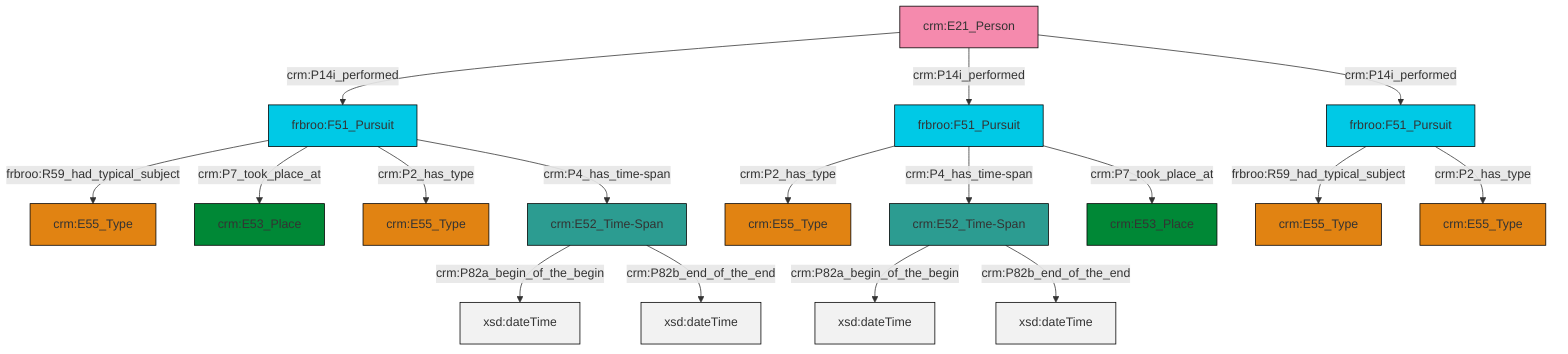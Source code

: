 graph TD
classDef Literal fill:#f2f2f2,stroke:#000000;
classDef CRM_Entity fill:#FFFFFF,stroke:#000000;
classDef Temporal_Entity fill:#00C9E6, stroke:#000000;
classDef Type fill:#E18312, stroke:#000000;
classDef Time-Span fill:#2C9C91, stroke:#000000;
classDef Appellation fill:#FFEB7F, stroke:#000000;
classDef Place fill:#008836, stroke:#000000;
classDef Persistent_Item fill:#B266B2, stroke:#000000;
classDef Conceptual_Object fill:#FFD700, stroke:#000000;
classDef Physical_Thing fill:#D2B48C, stroke:#000000;
classDef Actor fill:#f58aad, stroke:#000000;
classDef PC_Classes fill:#4ce600, stroke:#000000;
classDef Multi fill:#cccccc,stroke:#000000;

0["crm:E21_Person"]:::Actor -->|crm:P14i_performed| 2["frbroo:F51_Pursuit"]:::Temporal_Entity
2["frbroo:F51_Pursuit"]:::Temporal_Entity -->|frbroo:R59_had_typical_subject| 5["crm:E55_Type"]:::Type
6["frbroo:F51_Pursuit"]:::Temporal_Entity -->|crm:P2_has_type| 7["crm:E55_Type"]:::Type
2["frbroo:F51_Pursuit"]:::Temporal_Entity -->|crm:P7_took_place_at| 8["crm:E53_Place"]:::Place
3["crm:E52_Time-Span"]:::Time-Span -->|crm:P82a_begin_of_the_begin| 9[xsd:dateTime]:::Literal
2["frbroo:F51_Pursuit"]:::Temporal_Entity -->|crm:P2_has_type| 12["crm:E55_Type"]:::Type
2["frbroo:F51_Pursuit"]:::Temporal_Entity -->|crm:P4_has_time-span| 10["crm:E52_Time-Span"]:::Time-Span
6["frbroo:F51_Pursuit"]:::Temporal_Entity -->|crm:P4_has_time-span| 3["crm:E52_Time-Span"]:::Time-Span
14["frbroo:F51_Pursuit"]:::Temporal_Entity -->|frbroo:R59_had_typical_subject| 15["crm:E55_Type"]:::Type
0["crm:E21_Person"]:::Actor -->|crm:P14i_performed| 6["frbroo:F51_Pursuit"]:::Temporal_Entity
6["frbroo:F51_Pursuit"]:::Temporal_Entity -->|crm:P7_took_place_at| 18["crm:E53_Place"]:::Place
3["crm:E52_Time-Span"]:::Time-Span -->|crm:P82b_end_of_the_end| 24[xsd:dateTime]:::Literal
14["frbroo:F51_Pursuit"]:::Temporal_Entity -->|crm:P2_has_type| 16["crm:E55_Type"]:::Type
10["crm:E52_Time-Span"]:::Time-Span -->|crm:P82a_begin_of_the_begin| 28[xsd:dateTime]:::Literal
10["crm:E52_Time-Span"]:::Time-Span -->|crm:P82b_end_of_the_end| 29[xsd:dateTime]:::Literal
0["crm:E21_Person"]:::Actor -->|crm:P14i_performed| 14["frbroo:F51_Pursuit"]:::Temporal_Entity